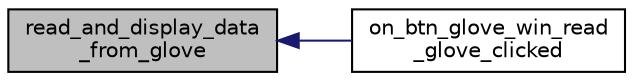 digraph "read_and_display_data_from_glove"
{
  edge [fontname="Helvetica",fontsize="10",labelfontname="Helvetica",labelfontsize="10"];
  node [fontname="Helvetica",fontsize="10",shape=record];
  rankdir="LR";
  Node161 [label="read_and_display_data\l_from_glove",height=0.2,width=0.4,color="black", fillcolor="grey75", style="filled", fontcolor="black"];
  Node161 -> Node162 [dir="back",color="midnightblue",fontsize="10",style="solid",fontname="Helvetica"];
  Node162 [label="on_btn_glove_win_read\l_glove_clicked",height=0.2,width=0.4,color="black", fillcolor="white", style="filled",URL="$main_8c.html#a99511eda2dbf3c756613536ee8a8383c",tooltip="Starts/stops reading data from glove after cliking on button. "];
}
